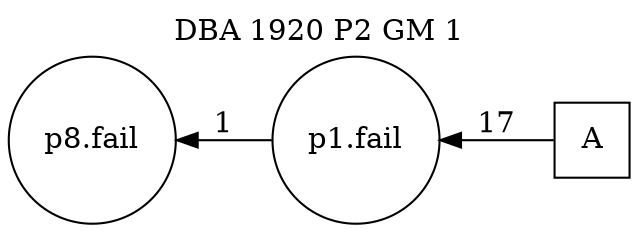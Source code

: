 digraph DBA_1920_P2_GM_1 {
labelloc="tl"
label= " DBA 1920 P2 GM 1 "
rankdir="RL";
graph [ size=" 10 , 10 !"]

"A" [shape="square" label="A"]
"p1.fail" [shape="circle" label="p1.fail"]
"p8.fail" [shape="circle" label="p8.fail"]
"A" -> "p1.fail" [ label=17]
"p1.fail" -> "p8.fail" [ label=1]
}
